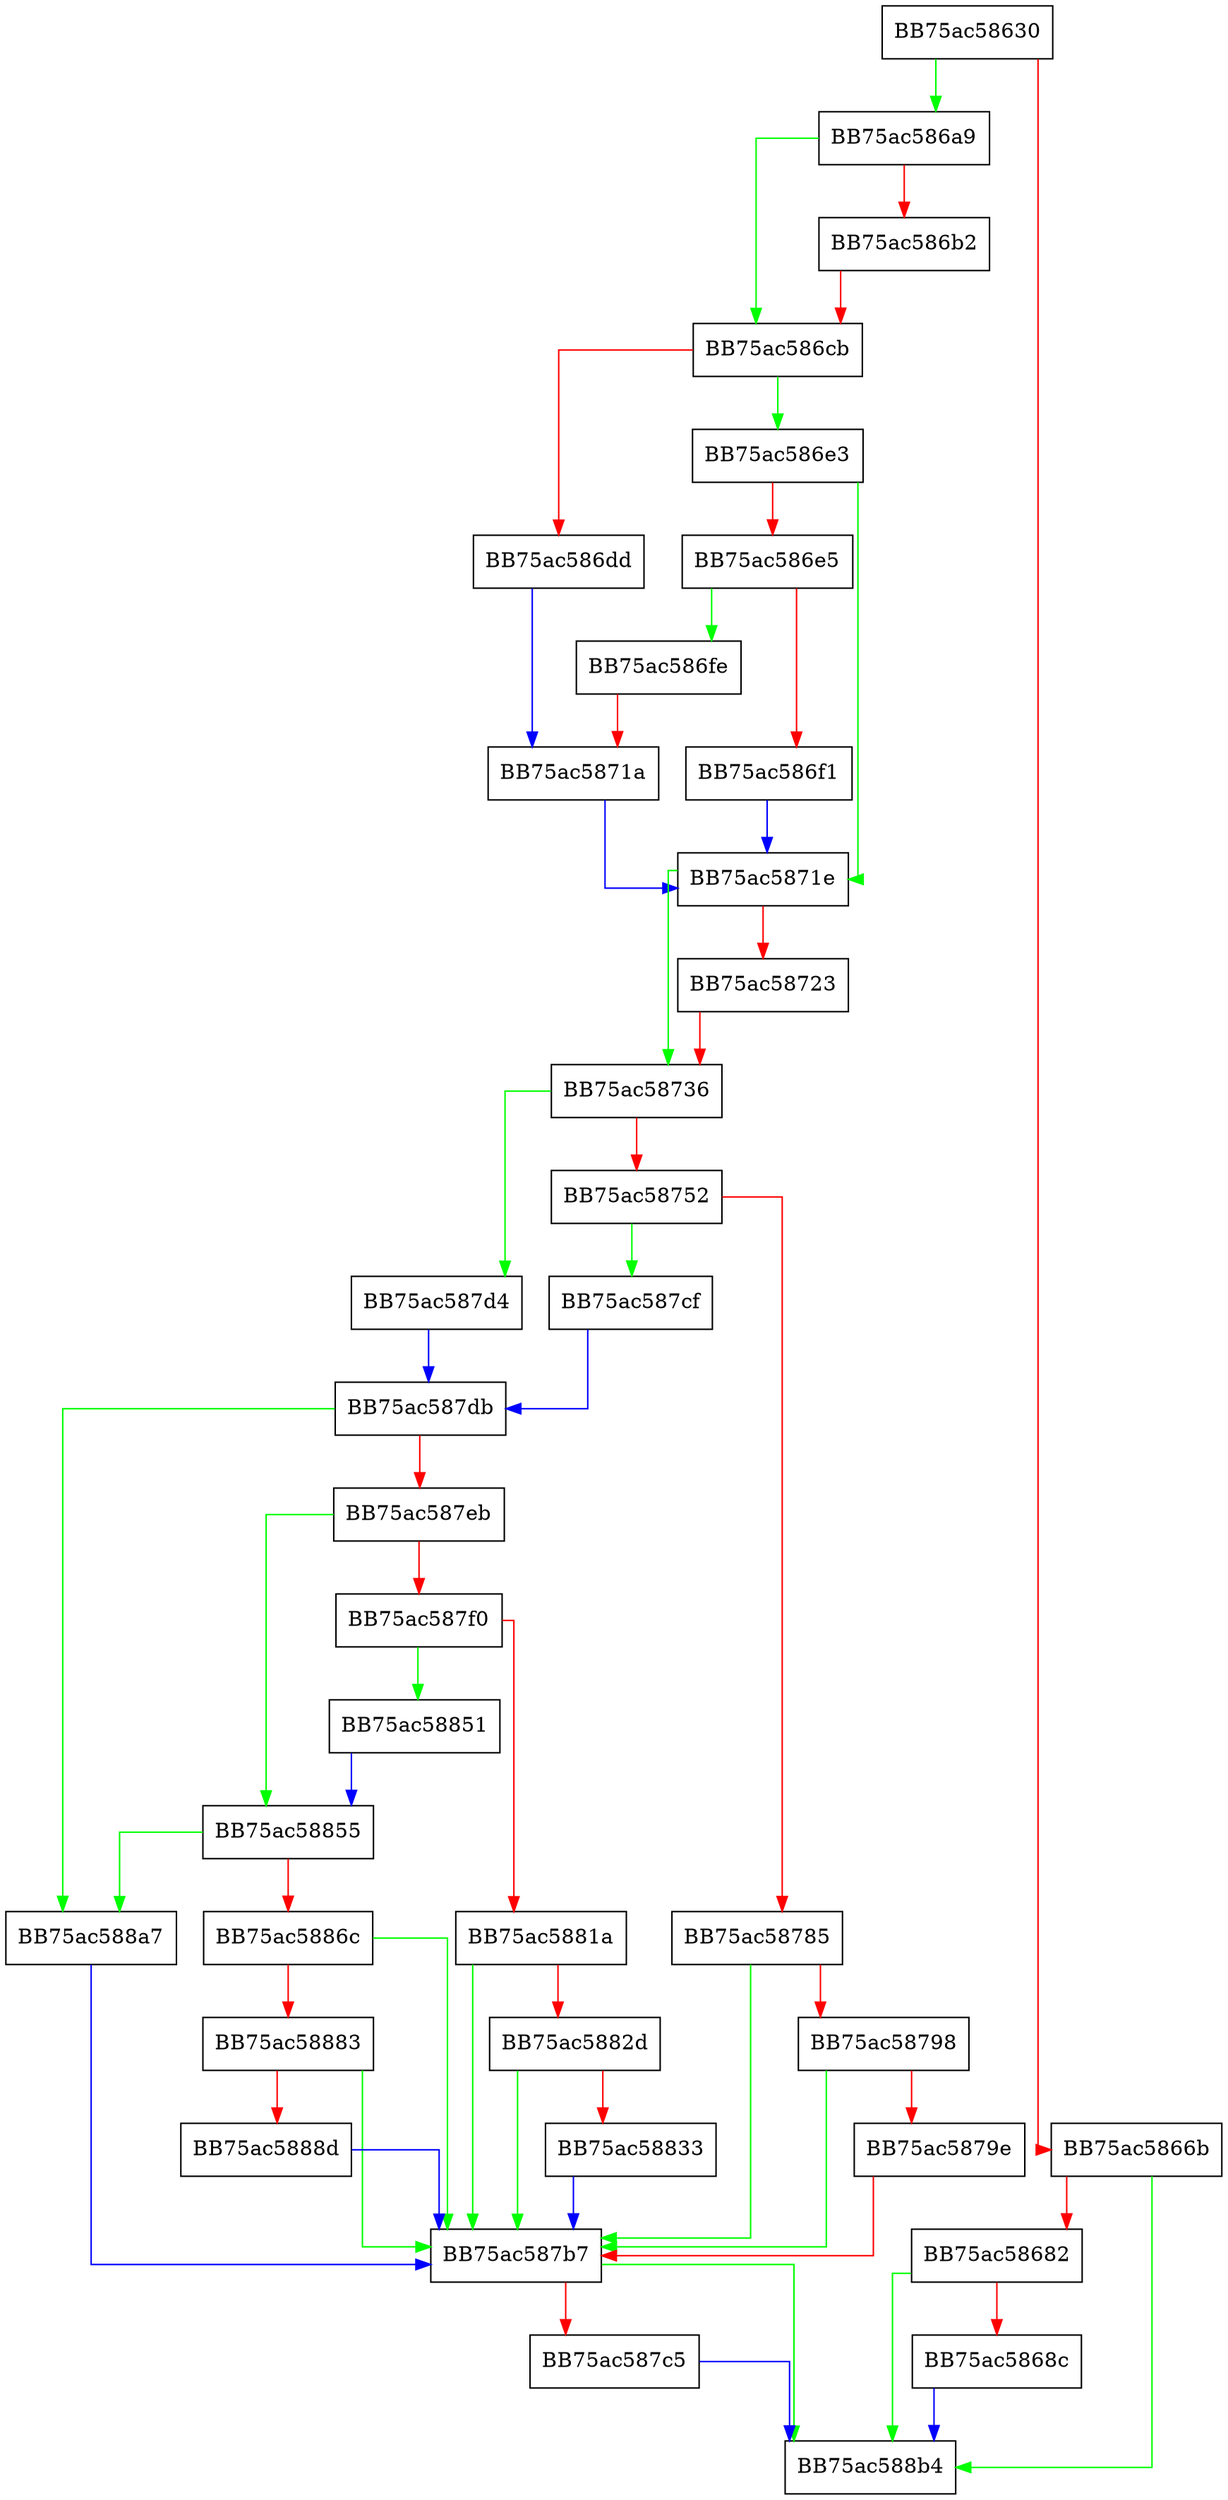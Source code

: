 digraph Write {
  node [shape="box"];
  graph [splines=ortho];
  BB75ac58630 -> BB75ac586a9 [color="green"];
  BB75ac58630 -> BB75ac5866b [color="red"];
  BB75ac5866b -> BB75ac588b4 [color="green"];
  BB75ac5866b -> BB75ac58682 [color="red"];
  BB75ac58682 -> BB75ac588b4 [color="green"];
  BB75ac58682 -> BB75ac5868c [color="red"];
  BB75ac5868c -> BB75ac588b4 [color="blue"];
  BB75ac586a9 -> BB75ac586cb [color="green"];
  BB75ac586a9 -> BB75ac586b2 [color="red"];
  BB75ac586b2 -> BB75ac586cb [color="red"];
  BB75ac586cb -> BB75ac586e3 [color="green"];
  BB75ac586cb -> BB75ac586dd [color="red"];
  BB75ac586dd -> BB75ac5871a [color="blue"];
  BB75ac586e3 -> BB75ac5871e [color="green"];
  BB75ac586e3 -> BB75ac586e5 [color="red"];
  BB75ac586e5 -> BB75ac586fe [color="green"];
  BB75ac586e5 -> BB75ac586f1 [color="red"];
  BB75ac586f1 -> BB75ac5871e [color="blue"];
  BB75ac586fe -> BB75ac5871a [color="red"];
  BB75ac5871a -> BB75ac5871e [color="blue"];
  BB75ac5871e -> BB75ac58736 [color="green"];
  BB75ac5871e -> BB75ac58723 [color="red"];
  BB75ac58723 -> BB75ac58736 [color="red"];
  BB75ac58736 -> BB75ac587d4 [color="green"];
  BB75ac58736 -> BB75ac58752 [color="red"];
  BB75ac58752 -> BB75ac587cf [color="green"];
  BB75ac58752 -> BB75ac58785 [color="red"];
  BB75ac58785 -> BB75ac587b7 [color="green"];
  BB75ac58785 -> BB75ac58798 [color="red"];
  BB75ac58798 -> BB75ac587b7 [color="green"];
  BB75ac58798 -> BB75ac5879e [color="red"];
  BB75ac5879e -> BB75ac587b7 [color="red"];
  BB75ac587b7 -> BB75ac588b4 [color="green"];
  BB75ac587b7 -> BB75ac587c5 [color="red"];
  BB75ac587c5 -> BB75ac588b4 [color="blue"];
  BB75ac587cf -> BB75ac587db [color="blue"];
  BB75ac587d4 -> BB75ac587db [color="blue"];
  BB75ac587db -> BB75ac588a7 [color="green"];
  BB75ac587db -> BB75ac587eb [color="red"];
  BB75ac587eb -> BB75ac58855 [color="green"];
  BB75ac587eb -> BB75ac587f0 [color="red"];
  BB75ac587f0 -> BB75ac58851 [color="green"];
  BB75ac587f0 -> BB75ac5881a [color="red"];
  BB75ac5881a -> BB75ac587b7 [color="green"];
  BB75ac5881a -> BB75ac5882d [color="red"];
  BB75ac5882d -> BB75ac587b7 [color="green"];
  BB75ac5882d -> BB75ac58833 [color="red"];
  BB75ac58833 -> BB75ac587b7 [color="blue"];
  BB75ac58851 -> BB75ac58855 [color="blue"];
  BB75ac58855 -> BB75ac588a7 [color="green"];
  BB75ac58855 -> BB75ac5886c [color="red"];
  BB75ac5886c -> BB75ac587b7 [color="green"];
  BB75ac5886c -> BB75ac58883 [color="red"];
  BB75ac58883 -> BB75ac587b7 [color="green"];
  BB75ac58883 -> BB75ac5888d [color="red"];
  BB75ac5888d -> BB75ac587b7 [color="blue"];
  BB75ac588a7 -> BB75ac587b7 [color="blue"];
}